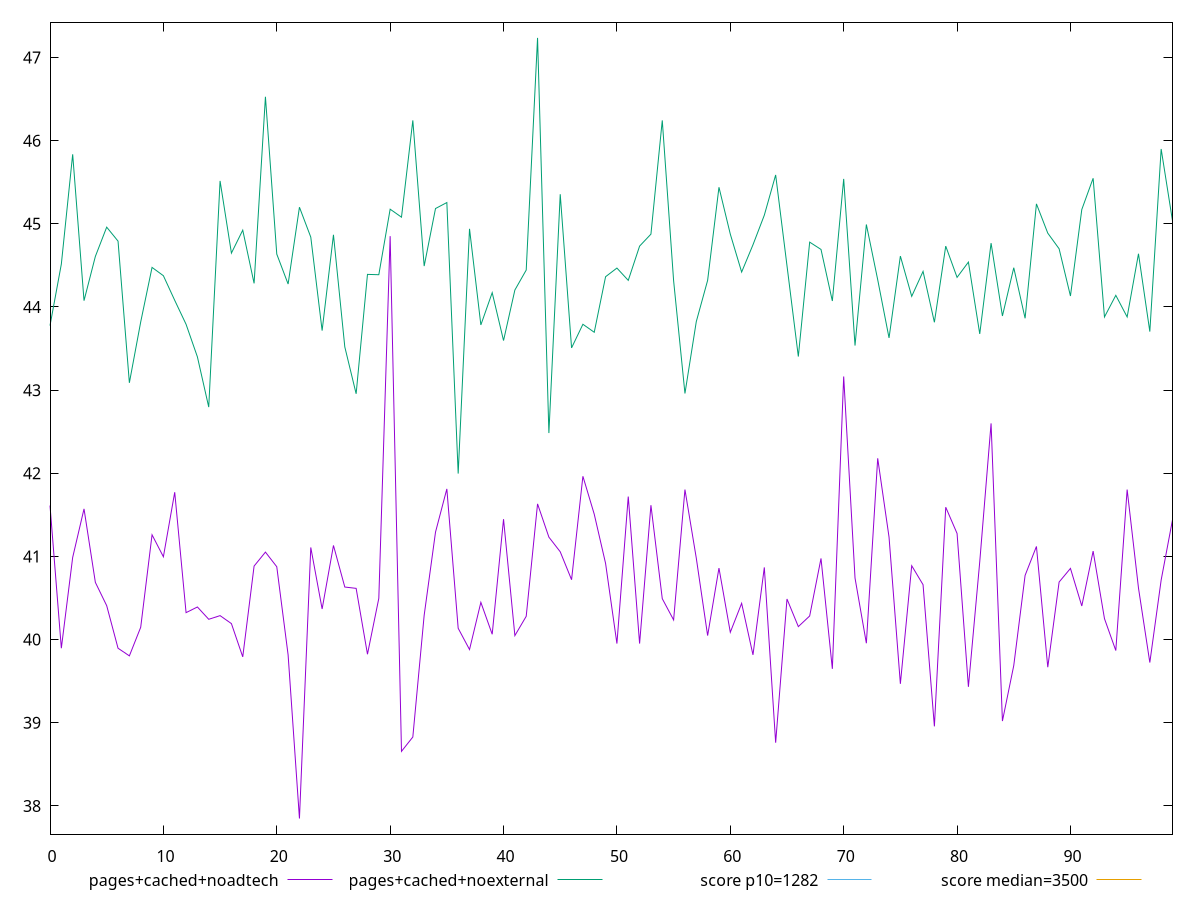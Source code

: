 reset

$pagesCachedNoadtech <<EOF
0 41.611999999999995
1 39.89599999999999
2 40.988
3 41.57199999999999
4 40.687999999999995
5 40.40799999999999
6 39.895999999999994
7 39.80399999999999
8 40.147999999999996
9 41.26
10 40.99599999999999
11 41.77199999999999
12 40.32399999999999
13 40.391999999999996
14 40.24399999999999
15 40.288
16 40.19199999999999
17 39.79199999999999
18 40.884
19 41.05199999999999
20 40.87599999999999
21 39.816
22 37.848
23 41.10799999999999
24 40.367999999999995
25 41.132
26 40.63199999999998
27 40.615999999999985
28 39.824
29 40.495999999999995
30 44.85199999999999
31 38.65599999999999
32 38.82799999999999
33 40.29199999999999
34 41.29199999999999
35 41.81199999999998
36 40.135999999999996
37 39.879999999999995
38 40.44799999999999
39 40.06399999999999
40 41.44799999999999
41 40.048
42 40.28
43 41.632000000000005
44 41.23199999999999
45 41.056
46 40.71999999999999
47 41.964
48 41.50799999999998
49 40.916
50 39.95199999999999
51 41.71999999999999
52 39.952
53 41.615999999999985
54 40.492
55 40.23599999999999
56 41.803999999999995
57 40.97999999999999
58 40.04799999999999
59 40.85999999999999
60 40.087999999999994
61 40.43599999999999
62 39.81599999999999
63 40.86799999999999
64 38.75999999999999
65 40.488
66 40.15599999999999
67 40.28399999999999
68 40.976
69 39.647999999999996
70 43.16399999999999
71 40.73999999999999
72 39.95599999999999
73 42.179999999999986
74 41.231999999999985
75 39.46799999999999
76 40.88799999999999
77 40.66
78 38.95599999999999
79 41.592000000000006
80 41.275999999999996
81 39.43199999999999
82 40.93599999999999
83 42.599999999999994
84 39.01999999999998
85 39.68799999999999
86 40.77199999999999
87 41.11999999999999
88 39.668000000000006
89 40.69199999999999
90 40.855999999999995
91 40.403999999999996
92 41.06399999999999
93 40.251999999999995
94 39.867999999999995
95 41.80399999999999
96 40.620000000000005
97 39.724000000000004
98 40.71599999999998
99 41.43999999999999
EOF

$pagesCachedNoexternal <<EOF
0 43.77599999999999
1 44.51599999999998
2 45.836
3 44.07599999999999
4 44.608000000000004
5 44.959999999999994
6 44.791999999999994
7 43.08799999999999
8 43.81999999999999
9 44.475999999999985
10 44.37599999999999
11 44.079999999999984
12 43.79199999999999
13 43.4
14 42.79599999999999
15 45.51599999999999
16 44.64799999999998
17 44.92399999999999
18 44.283999999999985
19 46.52799999999999
20 44.63599999999999
21 44.27599999999998
22 45.199999999999996
23 44.84
24 43.715999999999994
25 44.867999999999995
26 43.519999999999996
27 42.955999999999996
28 44.39199999999999
29 44.388
30 45.17599999999999
31 45.08
32 46.244
33 44.49199999999999
34 45.18399999999999
35 45.255999999999986
36 41.99599999999999
37 44.93999999999999
38 43.78399999999999
39 44.17199999999999
40 43.596
41 44.20399999999999
42 44.44399999999999
43 47.23599999999999
44 42.48399999999998
45 45.355999999999995
46 43.507999999999996
47 43.79199999999999
48 43.696
49 44.36399999999999
50 44.46799999999999
51 44.32
52 44.731999999999985
53 44.876
54 46.243999999999986
55 44.315999999999995
56 42.96
57 43.82399999999999
58 44.31999999999999
59 45.44
60 44.87599999999999
61 44.419999999999995
62 44.74799999999999
63 45.103999999999985
64 45.58799999999999
65 44.495999999999995
66 43.40399999999998
67 44.77999999999999
68 44.691999999999986
69 44.071999999999996
70 45.539999999999985
71 43.535999999999994
72 44.992
73 44.32799999999999
74 43.627999999999986
75 44.61199999999998
76 44.127999999999986
77 44.42799999999998
78 43.81599999999999
79 44.732
80 44.355999999999995
81 44.53999999999999
82 43.675999999999995
83 44.76799999999999
84 43.89199999999999
85 44.471999999999994
86 43.86399999999999
87 45.23999999999999
88 44.88799999999999
89 44.69999999999999
90 44.131999999999984
91 45.172
92 45.54799999999999
93 43.87999999999998
94 44.139999999999986
95 43.879999999999995
96 44.639999999999986
97 43.703999999999986
98 45.899999999999984
99 45.03599999999999
EOF

set key outside below
set xrange [0:99]
set yrange [37.66024:47.42375999999999]
set trange [37.66024:47.42375999999999]
set terminal svg size 640, 520 enhanced background rgb 'white'
set output "report_00008_2021-01-22T20:58:29.167/bootup-time/comparison/line/4_vs_5.svg"

plot $pagesCachedNoadtech title "pages+cached+noadtech" with line, \
     $pagesCachedNoexternal title "pages+cached+noexternal" with line, \
     1282 title "score p10=1282", \
     3500 title "score median=3500"

reset
